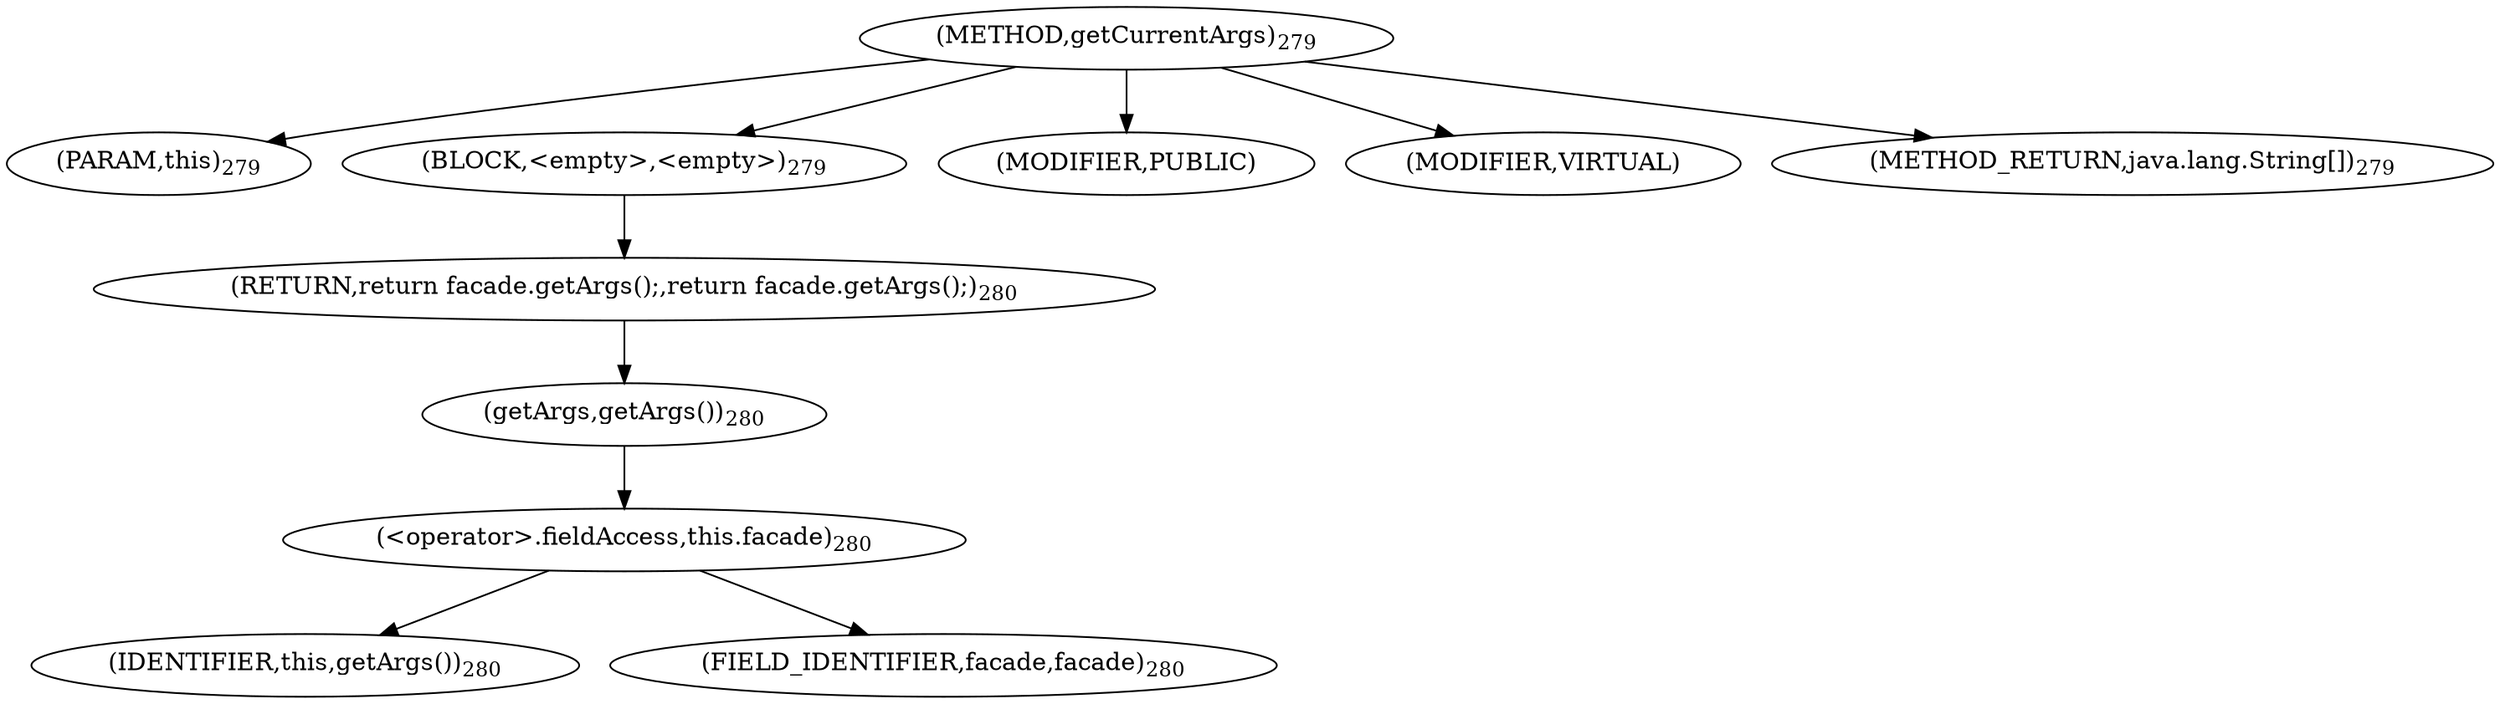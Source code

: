 digraph "getCurrentArgs" {  
"602" [label = <(METHOD,getCurrentArgs)<SUB>279</SUB>> ]
"603" [label = <(PARAM,this)<SUB>279</SUB>> ]
"604" [label = <(BLOCK,&lt;empty&gt;,&lt;empty&gt;)<SUB>279</SUB>> ]
"605" [label = <(RETURN,return facade.getArgs();,return facade.getArgs();)<SUB>280</SUB>> ]
"606" [label = <(getArgs,getArgs())<SUB>280</SUB>> ]
"607" [label = <(&lt;operator&gt;.fieldAccess,this.facade)<SUB>280</SUB>> ]
"608" [label = <(IDENTIFIER,this,getArgs())<SUB>280</SUB>> ]
"609" [label = <(FIELD_IDENTIFIER,facade,facade)<SUB>280</SUB>> ]
"610" [label = <(MODIFIER,PUBLIC)> ]
"611" [label = <(MODIFIER,VIRTUAL)> ]
"612" [label = <(METHOD_RETURN,java.lang.String[])<SUB>279</SUB>> ]
  "602" -> "603" 
  "602" -> "604" 
  "602" -> "610" 
  "602" -> "611" 
  "602" -> "612" 
  "604" -> "605" 
  "605" -> "606" 
  "606" -> "607" 
  "607" -> "608" 
  "607" -> "609" 
}
